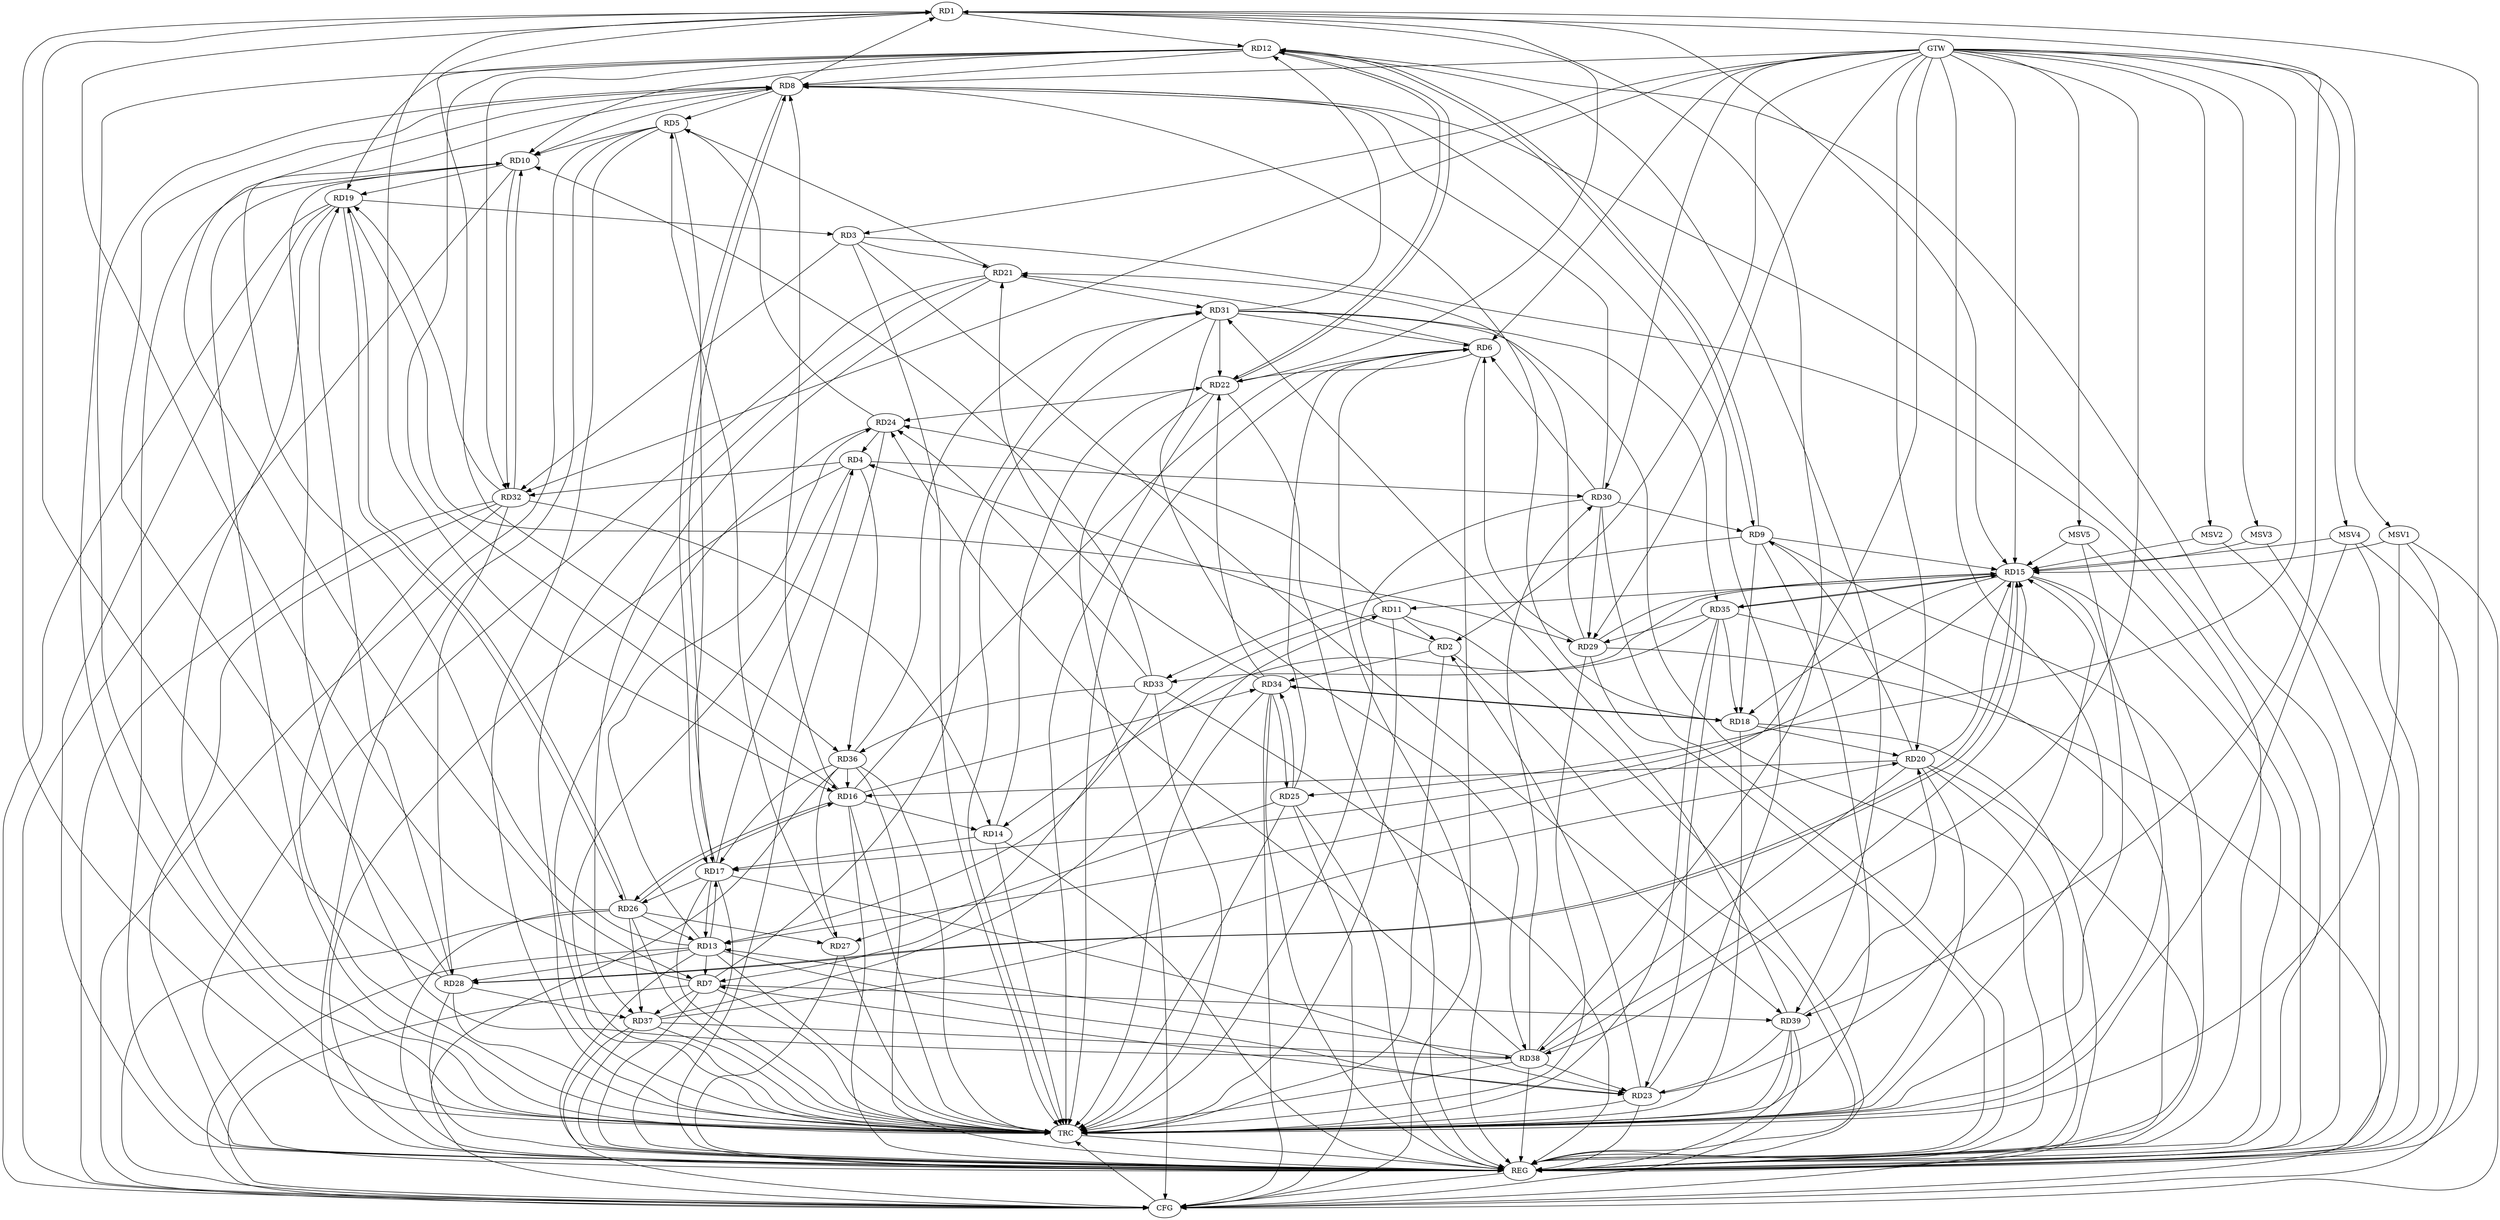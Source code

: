 strict digraph G {
  RD1 [ label="RD1" ];
  RD2 [ label="RD2" ];
  RD3 [ label="RD3" ];
  RD4 [ label="RD4" ];
  RD5 [ label="RD5" ];
  RD6 [ label="RD6" ];
  RD7 [ label="RD7" ];
  RD8 [ label="RD8" ];
  RD9 [ label="RD9" ];
  RD10 [ label="RD10" ];
  RD11 [ label="RD11" ];
  RD12 [ label="RD12" ];
  RD13 [ label="RD13" ];
  RD14 [ label="RD14" ];
  RD15 [ label="RD15" ];
  RD16 [ label="RD16" ];
  RD17 [ label="RD17" ];
  RD18 [ label="RD18" ];
  RD19 [ label="RD19" ];
  RD20 [ label="RD20" ];
  RD21 [ label="RD21" ];
  RD22 [ label="RD22" ];
  RD23 [ label="RD23" ];
  RD24 [ label="RD24" ];
  RD25 [ label="RD25" ];
  RD26 [ label="RD26" ];
  RD27 [ label="RD27" ];
  RD28 [ label="RD28" ];
  RD29 [ label="RD29" ];
  RD30 [ label="RD30" ];
  RD31 [ label="RD31" ];
  RD32 [ label="RD32" ];
  RD33 [ label="RD33" ];
  RD34 [ label="RD34" ];
  RD35 [ label="RD35" ];
  RD36 [ label="RD36" ];
  RD37 [ label="RD37" ];
  RD38 [ label="RD38" ];
  RD39 [ label="RD39" ];
  GTW [ label="GTW" ];
  REG [ label="REG" ];
  CFG [ label="CFG" ];
  TRC [ label="TRC" ];
  MSV1 [ label="MSV1" ];
  MSV2 [ label="MSV2" ];
  MSV3 [ label="MSV3" ];
  MSV4 [ label="MSV4" ];
  MSV5 [ label="MSV5" ];
  RD7 -> RD1;
  RD8 -> RD1;
  RD1 -> RD12;
  RD1 -> RD15;
  RD1 -> RD16;
  RD22 -> RD1;
  RD28 -> RD1;
  RD1 -> RD36;
  RD38 -> RD1;
  RD1 -> RD39;
  RD2 -> RD4;
  RD11 -> RD2;
  RD23 -> RD2;
  RD2 -> RD34;
  RD19 -> RD3;
  RD3 -> RD21;
  RD3 -> RD32;
  RD3 -> RD39;
  RD17 -> RD4;
  RD24 -> RD4;
  RD4 -> RD30;
  RD4 -> RD32;
  RD4 -> RD36;
  RD8 -> RD5;
  RD5 -> RD10;
  RD5 -> RD17;
  RD21 -> RD5;
  RD24 -> RD5;
  RD27 -> RD5;
  RD16 -> RD6;
  RD6 -> RD21;
  RD6 -> RD22;
  RD25 -> RD6;
  RD29 -> RD6;
  RD30 -> RD6;
  RD31 -> RD6;
  RD8 -> RD7;
  RD13 -> RD7;
  RD23 -> RD7;
  RD7 -> RD31;
  RD33 -> RD7;
  RD7 -> RD37;
  RD7 -> RD39;
  RD8 -> RD10;
  RD12 -> RD8;
  RD13 -> RD8;
  RD16 -> RD8;
  RD8 -> RD17;
  RD17 -> RD8;
  RD8 -> RD18;
  RD23 -> RD8;
  RD28 -> RD8;
  RD30 -> RD8;
  RD9 -> RD12;
  RD12 -> RD9;
  RD9 -> RD15;
  RD9 -> RD18;
  RD20 -> RD9;
  RD30 -> RD9;
  RD9 -> RD33;
  RD12 -> RD10;
  RD10 -> RD19;
  RD10 -> RD32;
  RD32 -> RD10;
  RD33 -> RD10;
  RD38 -> RD10;
  RD11 -> RD13;
  RD15 -> RD11;
  RD11 -> RD24;
  RD37 -> RD11;
  RD12 -> RD16;
  RD12 -> RD19;
  RD12 -> RD22;
  RD22 -> RD12;
  RD31 -> RD12;
  RD12 -> RD32;
  RD12 -> RD39;
  RD13 -> RD17;
  RD17 -> RD13;
  RD13 -> RD23;
  RD13 -> RD24;
  RD26 -> RD13;
  RD13 -> RD28;
  RD38 -> RD13;
  RD16 -> RD14;
  RD14 -> RD17;
  RD14 -> RD22;
  RD32 -> RD14;
  RD35 -> RD14;
  RD15 -> RD17;
  RD15 -> RD18;
  RD20 -> RD15;
  RD23 -> RD15;
  RD15 -> RD28;
  RD28 -> RD15;
  RD29 -> RD15;
  RD15 -> RD33;
  RD15 -> RD35;
  RD35 -> RD15;
  RD38 -> RD15;
  RD20 -> RD16;
  RD16 -> RD26;
  RD26 -> RD16;
  RD16 -> RD34;
  RD36 -> RD16;
  RD17 -> RD23;
  RD17 -> RD26;
  RD36 -> RD17;
  RD18 -> RD20;
  RD18 -> RD34;
  RD34 -> RD18;
  RD35 -> RD18;
  RD19 -> RD26;
  RD26 -> RD19;
  RD28 -> RD19;
  RD19 -> RD29;
  RD32 -> RD19;
  RD37 -> RD20;
  RD20 -> RD38;
  RD39 -> RD20;
  RD29 -> RD21;
  RD21 -> RD31;
  RD34 -> RD21;
  RD21 -> RD37;
  RD22 -> RD24;
  RD31 -> RD22;
  RD34 -> RD22;
  RD35 -> RD23;
  RD38 -> RD23;
  RD39 -> RD23;
  RD33 -> RD24;
  RD38 -> RD24;
  RD25 -> RD27;
  RD25 -> RD34;
  RD34 -> RD25;
  RD26 -> RD27;
  RD26 -> RD37;
  RD36 -> RD27;
  RD32 -> RD28;
  RD28 -> RD37;
  RD30 -> RD29;
  RD35 -> RD29;
  RD38 -> RD30;
  RD31 -> RD35;
  RD36 -> RD31;
  RD31 -> RD38;
  RD39 -> RD31;
  RD33 -> RD36;
  RD37 -> RD38;
  GTW -> RD32;
  GTW -> RD13;
  GTW -> RD29;
  GTW -> RD6;
  GTW -> RD25;
  GTW -> RD20;
  GTW -> RD2;
  GTW -> RD3;
  GTW -> RD8;
  GTW -> RD38;
  GTW -> RD30;
  GTW -> RD15;
  RD1 -> REG;
  RD2 -> REG;
  RD3 -> REG;
  RD4 -> REG;
  RD5 -> REG;
  RD6 -> REG;
  RD7 -> REG;
  RD8 -> REG;
  RD9 -> REG;
  RD10 -> REG;
  RD11 -> REG;
  RD12 -> REG;
  RD13 -> REG;
  RD14 -> REG;
  RD15 -> REG;
  RD16 -> REG;
  RD17 -> REG;
  RD18 -> REG;
  RD19 -> REG;
  RD20 -> REG;
  RD21 -> REG;
  RD22 -> REG;
  RD23 -> REG;
  RD24 -> REG;
  RD25 -> REG;
  RD26 -> REG;
  RD27 -> REG;
  RD28 -> REG;
  RD29 -> REG;
  RD30 -> REG;
  RD31 -> REG;
  RD32 -> REG;
  RD33 -> REG;
  RD34 -> REG;
  RD35 -> REG;
  RD36 -> REG;
  RD37 -> REG;
  RD38 -> REG;
  RD39 -> REG;
  RD39 -> CFG;
  RD13 -> CFG;
  RD36 -> CFG;
  RD22 -> CFG;
  RD25 -> CFG;
  RD29 -> CFG;
  RD5 -> CFG;
  RD19 -> CFG;
  RD7 -> CFG;
  RD10 -> CFG;
  RD6 -> CFG;
  RD20 -> CFG;
  RD34 -> CFG;
  RD37 -> CFG;
  RD32 -> CFG;
  RD26 -> CFG;
  REG -> CFG;
  RD1 -> TRC;
  RD2 -> TRC;
  RD3 -> TRC;
  RD4 -> TRC;
  RD5 -> TRC;
  RD6 -> TRC;
  RD7 -> TRC;
  RD8 -> TRC;
  RD9 -> TRC;
  RD10 -> TRC;
  RD11 -> TRC;
  RD12 -> TRC;
  RD13 -> TRC;
  RD14 -> TRC;
  RD15 -> TRC;
  RD16 -> TRC;
  RD17 -> TRC;
  RD18 -> TRC;
  RD19 -> TRC;
  RD20 -> TRC;
  RD21 -> TRC;
  RD22 -> TRC;
  RD23 -> TRC;
  RD24 -> TRC;
  RD25 -> TRC;
  RD26 -> TRC;
  RD27 -> TRC;
  RD28 -> TRC;
  RD29 -> TRC;
  RD30 -> TRC;
  RD31 -> TRC;
  RD32 -> TRC;
  RD33 -> TRC;
  RD34 -> TRC;
  RD35 -> TRC;
  RD36 -> TRC;
  RD37 -> TRC;
  RD38 -> TRC;
  RD39 -> TRC;
  GTW -> TRC;
  CFG -> TRC;
  TRC -> REG;
  MSV1 -> RD15;
  MSV2 -> RD15;
  GTW -> MSV1;
  MSV1 -> REG;
  MSV1 -> TRC;
  MSV1 -> CFG;
  GTW -> MSV2;
  MSV2 -> REG;
  MSV3 -> RD15;
  MSV4 -> RD15;
  MSV5 -> RD15;
  GTW -> MSV3;
  MSV3 -> REG;
  GTW -> MSV4;
  MSV4 -> REG;
  MSV4 -> TRC;
  MSV4 -> CFG;
  GTW -> MSV5;
  MSV5 -> REG;
  MSV5 -> TRC;
}
